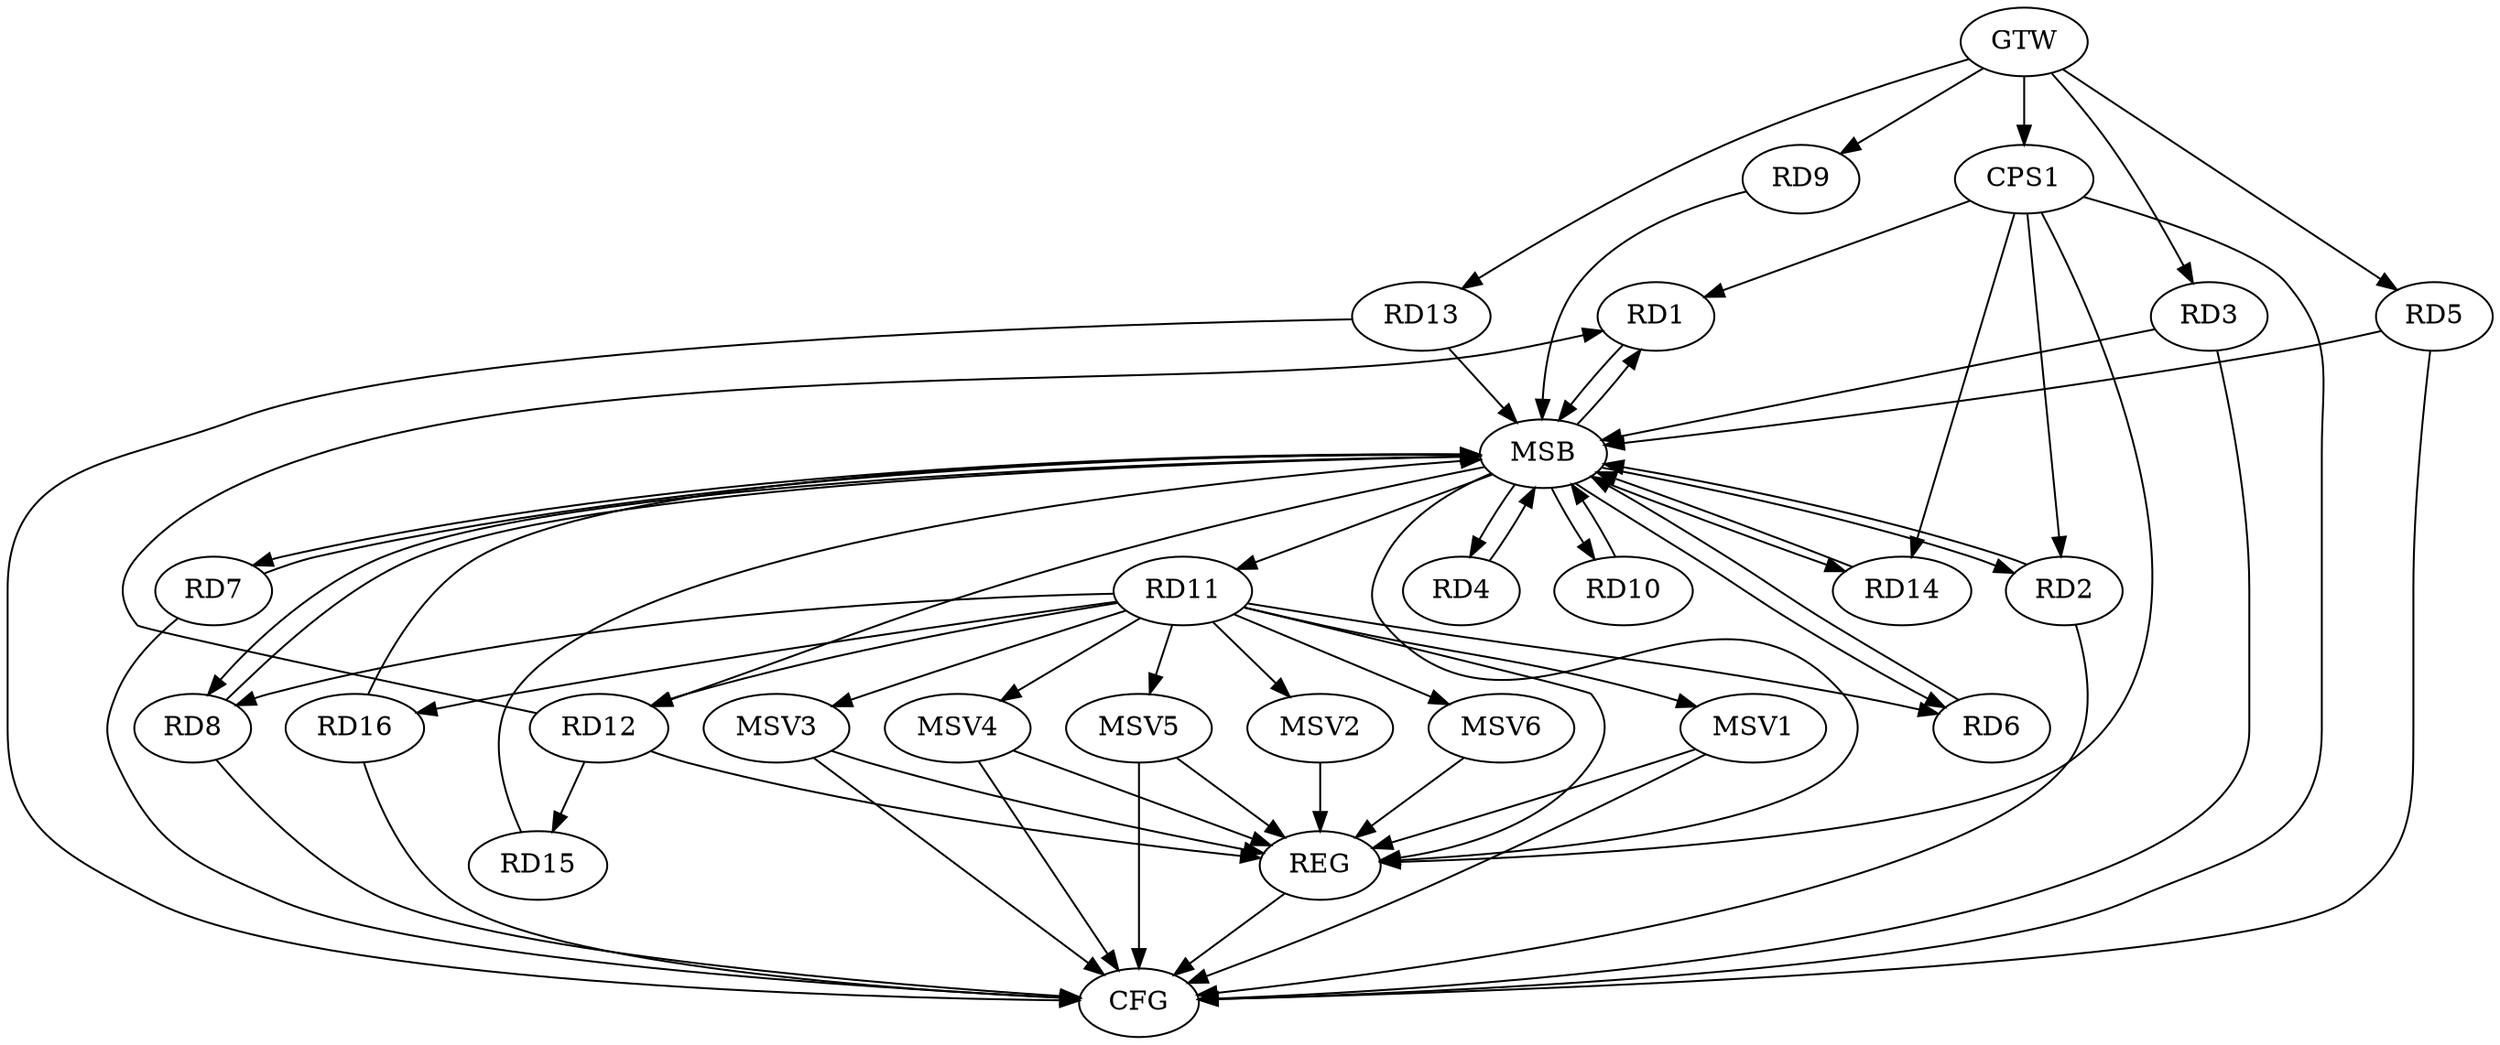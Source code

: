 strict digraph G {
  RD1 [ label="RD1" ];
  RD2 [ label="RD2" ];
  RD3 [ label="RD3" ];
  RD4 [ label="RD4" ];
  RD5 [ label="RD5" ];
  RD6 [ label="RD6" ];
  RD7 [ label="RD7" ];
  RD8 [ label="RD8" ];
  RD9 [ label="RD9" ];
  RD10 [ label="RD10" ];
  RD11 [ label="RD11" ];
  RD12 [ label="RD12" ];
  RD13 [ label="RD13" ];
  RD14 [ label="RD14" ];
  RD15 [ label="RD15" ];
  RD16 [ label="RD16" ];
  CPS1 [ label="CPS1" ];
  GTW [ label="GTW" ];
  REG [ label="REG" ];
  MSB [ label="MSB" ];
  CFG [ label="CFG" ];
  MSV1 [ label="MSV1" ];
  MSV2 [ label="MSV2" ];
  MSV3 [ label="MSV3" ];
  MSV4 [ label="MSV4" ];
  MSV5 [ label="MSV5" ];
  MSV6 [ label="MSV6" ];
  RD12 -> RD1;
  RD11 -> RD6;
  RD11 -> RD8;
  RD11 -> RD12;
  RD11 -> RD16;
  RD12 -> RD15;
  CPS1 -> RD1;
  CPS1 -> RD2;
  CPS1 -> RD14;
  GTW -> RD3;
  GTW -> RD5;
  GTW -> RD9;
  GTW -> RD13;
  GTW -> CPS1;
  RD11 -> REG;
  RD12 -> REG;
  CPS1 -> REG;
  RD1 -> MSB;
  MSB -> REG;
  RD2 -> MSB;
  RD3 -> MSB;
  MSB -> RD7;
  MSB -> RD12;
  RD4 -> MSB;
  MSB -> RD1;
  RD5 -> MSB;
  RD6 -> MSB;
  MSB -> RD8;
  RD7 -> MSB;
  MSB -> RD6;
  RD8 -> MSB;
  MSB -> RD4;
  RD9 -> MSB;
  MSB -> RD10;
  RD10 -> MSB;
  MSB -> RD11;
  RD13 -> MSB;
  RD14 -> MSB;
  RD15 -> MSB;
  MSB -> RD2;
  RD16 -> MSB;
  MSB -> RD14;
  RD16 -> CFG;
  RD3 -> CFG;
  RD2 -> CFG;
  RD13 -> CFG;
  RD7 -> CFG;
  CPS1 -> CFG;
  RD8 -> CFG;
  RD5 -> CFG;
  REG -> CFG;
  RD11 -> MSV1;
  MSV1 -> REG;
  MSV1 -> CFG;
  RD11 -> MSV2;
  MSV2 -> REG;
  RD11 -> MSV3;
  RD11 -> MSV4;
  MSV3 -> REG;
  MSV3 -> CFG;
  MSV4 -> REG;
  MSV4 -> CFG;
  RD11 -> MSV5;
  RD11 -> MSV6;
  MSV5 -> REG;
  MSV5 -> CFG;
  MSV6 -> REG;
}
